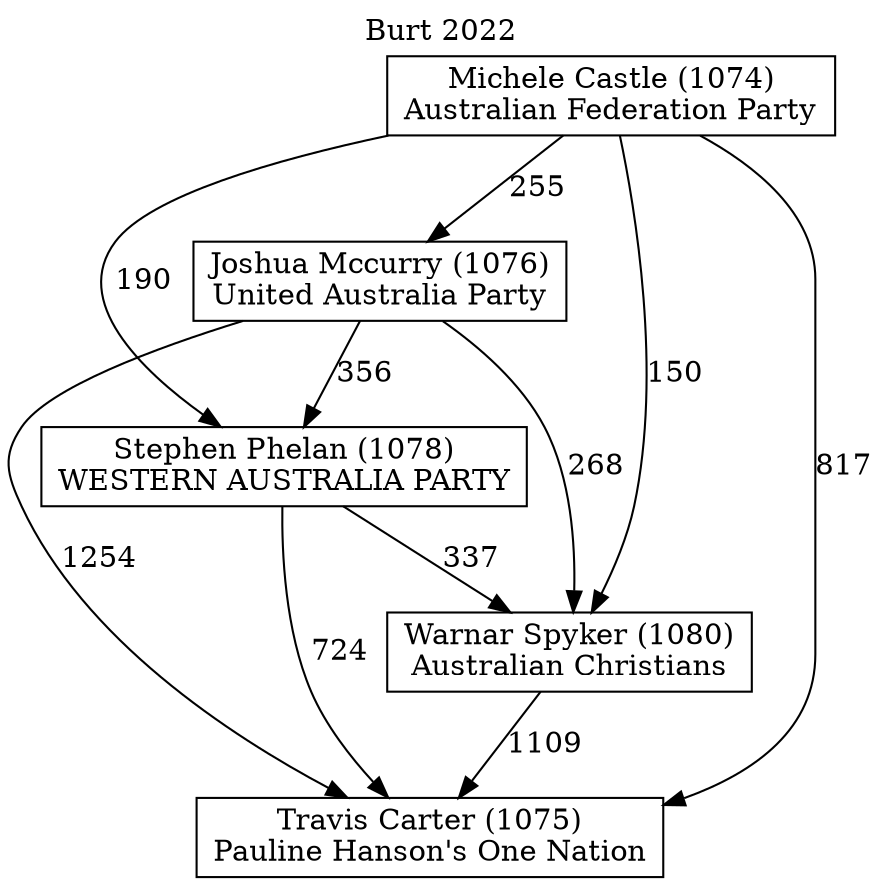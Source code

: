 // House preference flow
digraph "Travis Carter (1075)_Burt_2022" {
	graph [label="Burt 2022" labelloc=t mclimit=2]
	node [shape=box]
	"Travis Carter (1075)" [label="Travis Carter (1075)
Pauline Hanson's One Nation"]
	"Warnar Spyker (1080)" [label="Warnar Spyker (1080)
Australian Christians"]
	"Stephen Phelan (1078)" [label="Stephen Phelan (1078)
WESTERN AUSTRALIA PARTY"]
	"Joshua Mccurry (1076)" [label="Joshua Mccurry (1076)
United Australia Party"]
	"Michele Castle (1074)" [label="Michele Castle (1074)
Australian Federation Party"]
	"Warnar Spyker (1080)" -> "Travis Carter (1075)" [label=1109]
	"Stephen Phelan (1078)" -> "Warnar Spyker (1080)" [label=337]
	"Joshua Mccurry (1076)" -> "Stephen Phelan (1078)" [label=356]
	"Michele Castle (1074)" -> "Joshua Mccurry (1076)" [label=255]
	"Stephen Phelan (1078)" -> "Travis Carter (1075)" [label=724]
	"Joshua Mccurry (1076)" -> "Travis Carter (1075)" [label=1254]
	"Michele Castle (1074)" -> "Travis Carter (1075)" [label=817]
	"Michele Castle (1074)" -> "Stephen Phelan (1078)" [label=190]
	"Joshua Mccurry (1076)" -> "Warnar Spyker (1080)" [label=268]
	"Michele Castle (1074)" -> "Warnar Spyker (1080)" [label=150]
}
